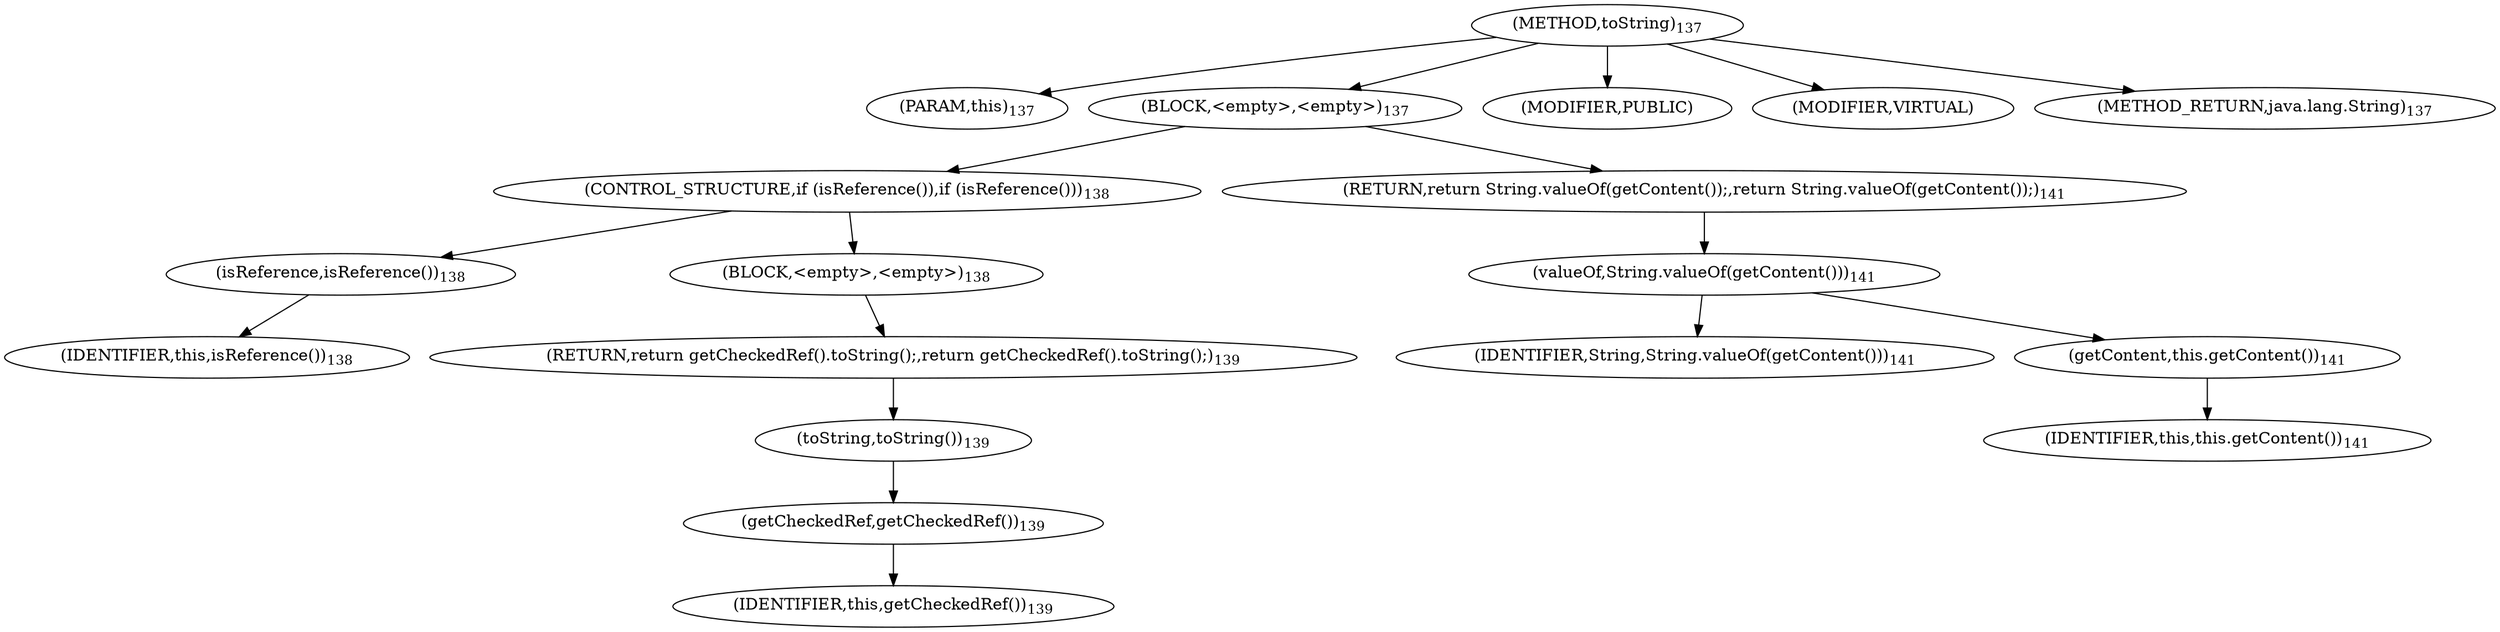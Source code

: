 digraph "toString" {  
"193" [label = <(METHOD,toString)<SUB>137</SUB>> ]
"19" [label = <(PARAM,this)<SUB>137</SUB>> ]
"194" [label = <(BLOCK,&lt;empty&gt;,&lt;empty&gt;)<SUB>137</SUB>> ]
"195" [label = <(CONTROL_STRUCTURE,if (isReference()),if (isReference()))<SUB>138</SUB>> ]
"196" [label = <(isReference,isReference())<SUB>138</SUB>> ]
"18" [label = <(IDENTIFIER,this,isReference())<SUB>138</SUB>> ]
"197" [label = <(BLOCK,&lt;empty&gt;,&lt;empty&gt;)<SUB>138</SUB>> ]
"198" [label = <(RETURN,return getCheckedRef().toString();,return getCheckedRef().toString();)<SUB>139</SUB>> ]
"199" [label = <(toString,toString())<SUB>139</SUB>> ]
"200" [label = <(getCheckedRef,getCheckedRef())<SUB>139</SUB>> ]
"20" [label = <(IDENTIFIER,this,getCheckedRef())<SUB>139</SUB>> ]
"201" [label = <(RETURN,return String.valueOf(getContent());,return String.valueOf(getContent());)<SUB>141</SUB>> ]
"202" [label = <(valueOf,String.valueOf(getContent()))<SUB>141</SUB>> ]
"203" [label = <(IDENTIFIER,String,String.valueOf(getContent()))<SUB>141</SUB>> ]
"204" [label = <(getContent,this.getContent())<SUB>141</SUB>> ]
"21" [label = <(IDENTIFIER,this,this.getContent())<SUB>141</SUB>> ]
"205" [label = <(MODIFIER,PUBLIC)> ]
"206" [label = <(MODIFIER,VIRTUAL)> ]
"207" [label = <(METHOD_RETURN,java.lang.String)<SUB>137</SUB>> ]
  "193" -> "19" 
  "193" -> "194" 
  "193" -> "205" 
  "193" -> "206" 
  "193" -> "207" 
  "194" -> "195" 
  "194" -> "201" 
  "195" -> "196" 
  "195" -> "197" 
  "196" -> "18" 
  "197" -> "198" 
  "198" -> "199" 
  "199" -> "200" 
  "200" -> "20" 
  "201" -> "202" 
  "202" -> "203" 
  "202" -> "204" 
  "204" -> "21" 
}
